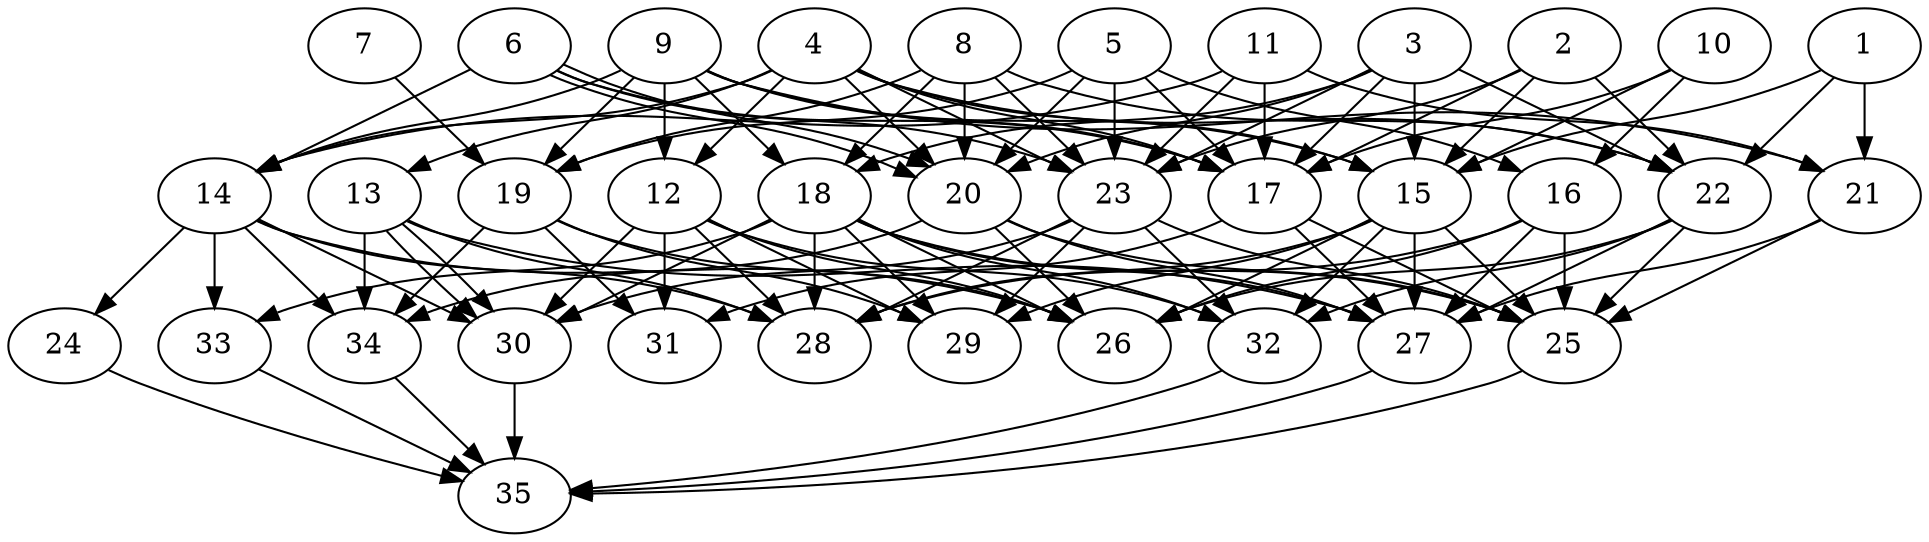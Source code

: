 // DAG automatically generated by daggen at Thu Oct  3 14:05:37 2019
// ./daggen --dot -n 35 --ccr 0.4 --fat 0.7 --regular 0.9 --density 0.7 --mindata 5242880 --maxdata 52428800 
digraph G {
  1 [size="27863040", alpha="0.03", expect_size="11145216"] 
  1 -> 15 [size ="11145216"]
  1 -> 21 [size ="11145216"]
  1 -> 22 [size ="11145216"]
  2 [size="107824640", alpha="0.05", expect_size="43129856"] 
  2 -> 15 [size ="43129856"]
  2 -> 17 [size ="43129856"]
  2 -> 22 [size ="43129856"]
  2 -> 23 [size ="43129856"]
  3 [size="119575040", alpha="0.06", expect_size="47830016"] 
  3 -> 15 [size ="47830016"]
  3 -> 17 [size ="47830016"]
  3 -> 18 [size ="47830016"]
  3 -> 20 [size ="47830016"]
  3 -> 22 [size ="47830016"]
  3 -> 23 [size ="47830016"]
  4 [size="23101440", alpha="0.05", expect_size="9240576"] 
  4 -> 12 [size ="9240576"]
  4 -> 13 [size ="9240576"]
  4 -> 14 [size ="9240576"]
  4 -> 15 [size ="9240576"]
  4 -> 17 [size ="9240576"]
  4 -> 20 [size ="9240576"]
  4 -> 22 [size ="9240576"]
  4 -> 23 [size ="9240576"]
  5 [size="39731200", alpha="0.05", expect_size="15892480"] 
  5 -> 16 [size ="15892480"]
  5 -> 17 [size ="15892480"]
  5 -> 19 [size ="15892480"]
  5 -> 20 [size ="15892480"]
  5 -> 23 [size ="15892480"]
  6 [size="82900480", alpha="0.12", expect_size="33160192"] 
  6 -> 14 [size ="33160192"]
  6 -> 17 [size ="33160192"]
  6 -> 20 [size ="33160192"]
  6 -> 20 [size ="33160192"]
  6 -> 23 [size ="33160192"]
  7 [size="130327040", alpha="0.07", expect_size="52130816"] 
  7 -> 19 [size ="52130816"]
  8 [size="15493120", alpha="0.01", expect_size="6197248"] 
  8 -> 18 [size ="6197248"]
  8 -> 19 [size ="6197248"]
  8 -> 20 [size ="6197248"]
  8 -> 22 [size ="6197248"]
  8 -> 23 [size ="6197248"]
  9 [size="44554240", alpha="0.19", expect_size="17821696"] 
  9 -> 12 [size ="17821696"]
  9 -> 14 [size ="17821696"]
  9 -> 15 [size ="17821696"]
  9 -> 17 [size ="17821696"]
  9 -> 18 [size ="17821696"]
  9 -> 19 [size ="17821696"]
  9 -> 21 [size ="17821696"]
  10 [size="101736960", alpha="0.08", expect_size="40694784"] 
  10 -> 15 [size ="40694784"]
  10 -> 16 [size ="40694784"]
  10 -> 17 [size ="40694784"]
  11 [size="101731840", alpha="0.02", expect_size="40692736"] 
  11 -> 14 [size ="40692736"]
  11 -> 17 [size ="40692736"]
  11 -> 21 [size ="40692736"]
  11 -> 23 [size ="40692736"]
  12 [size="117306880", alpha="0.01", expect_size="46922752"] 
  12 -> 26 [size ="46922752"]
  12 -> 28 [size ="46922752"]
  12 -> 29 [size ="46922752"]
  12 -> 30 [size ="46922752"]
  12 -> 31 [size ="46922752"]
  12 -> 32 [size ="46922752"]
  13 [size="28390400", alpha="0.11", expect_size="11356160"] 
  13 -> 27 [size ="11356160"]
  13 -> 28 [size ="11356160"]
  13 -> 30 [size ="11356160"]
  13 -> 30 [size ="11356160"]
  13 -> 34 [size ="11356160"]
  14 [size="63011840", alpha="0.14", expect_size="25204736"] 
  14 -> 24 [size ="25204736"]
  14 -> 26 [size ="25204736"]
  14 -> 28 [size ="25204736"]
  14 -> 30 [size ="25204736"]
  14 -> 33 [size ="25204736"]
  14 -> 34 [size ="25204736"]
  15 [size="95101440", alpha="0.04", expect_size="38040576"] 
  15 -> 25 [size ="38040576"]
  15 -> 26 [size ="38040576"]
  15 -> 27 [size ="38040576"]
  15 -> 28 [size ="38040576"]
  15 -> 29 [size ="38040576"]
  15 -> 32 [size ="38040576"]
  16 [size="122137600", alpha="0.04", expect_size="48855040"] 
  16 -> 25 [size ="48855040"]
  16 -> 26 [size ="48855040"]
  16 -> 27 [size ="48855040"]
  16 -> 28 [size ="48855040"]
  17 [size="73456640", alpha="0.16", expect_size="29382656"] 
  17 -> 25 [size ="29382656"]
  17 -> 27 [size ="29382656"]
  17 -> 31 [size ="29382656"]
  18 [size="114222080", alpha="0.19", expect_size="45688832"] 
  18 -> 25 [size ="45688832"]
  18 -> 26 [size ="45688832"]
  18 -> 27 [size ="45688832"]
  18 -> 28 [size ="45688832"]
  18 -> 29 [size ="45688832"]
  18 -> 30 [size ="45688832"]
  18 -> 32 [size ="45688832"]
  18 -> 33 [size ="45688832"]
  19 [size="122795520", alpha="0.04", expect_size="49118208"] 
  19 -> 26 [size ="49118208"]
  19 -> 29 [size ="49118208"]
  19 -> 31 [size ="49118208"]
  19 -> 34 [size ="49118208"]
  20 [size="114017280", alpha="0.03", expect_size="45606912"] 
  20 -> 25 [size ="45606912"]
  20 -> 26 [size ="45606912"]
  20 -> 27 [size ="45606912"]
  20 -> 34 [size ="45606912"]
  21 [size="40632320", alpha="0.05", expect_size="16252928"] 
  21 -> 25 [size ="16252928"]
  21 -> 27 [size ="16252928"]
  22 [size="54033920", alpha="0.02", expect_size="21613568"] 
  22 -> 25 [size ="21613568"]
  22 -> 26 [size ="21613568"]
  22 -> 27 [size ="21613568"]
  22 -> 32 [size ="21613568"]
  23 [size="60825600", alpha="0.17", expect_size="24330240"] 
  23 -> 25 [size ="24330240"]
  23 -> 28 [size ="24330240"]
  23 -> 29 [size ="24330240"]
  23 -> 30 [size ="24330240"]
  23 -> 32 [size ="24330240"]
  24 [size="127672320", alpha="0.14", expect_size="51068928"] 
  24 -> 35 [size ="51068928"]
  25 [size="93373440", alpha="0.16", expect_size="37349376"] 
  25 -> 35 [size ="37349376"]
  26 [size="114119680", alpha="0.09", expect_size="45647872"] 
  27 [size="16898560", alpha="0.03", expect_size="6759424"] 
  27 -> 35 [size ="6759424"]
  28 [size="112949760", alpha="0.16", expect_size="45179904"] 
  29 [size="104235520", alpha="0.15", expect_size="41694208"] 
  30 [size="130636800", alpha="0.09", expect_size="52254720"] 
  30 -> 35 [size ="52254720"]
  31 [size="31854080", alpha="0.19", expect_size="12741632"] 
  32 [size="58570240", alpha="0.05", expect_size="23428096"] 
  32 -> 35 [size ="23428096"]
  33 [size="69575680", alpha="0.15", expect_size="27830272"] 
  33 -> 35 [size ="27830272"]
  34 [size="53378560", alpha="0.12", expect_size="21351424"] 
  34 -> 35 [size ="21351424"]
  35 [size="19973120", alpha="0.04", expect_size="7989248"] 
}

